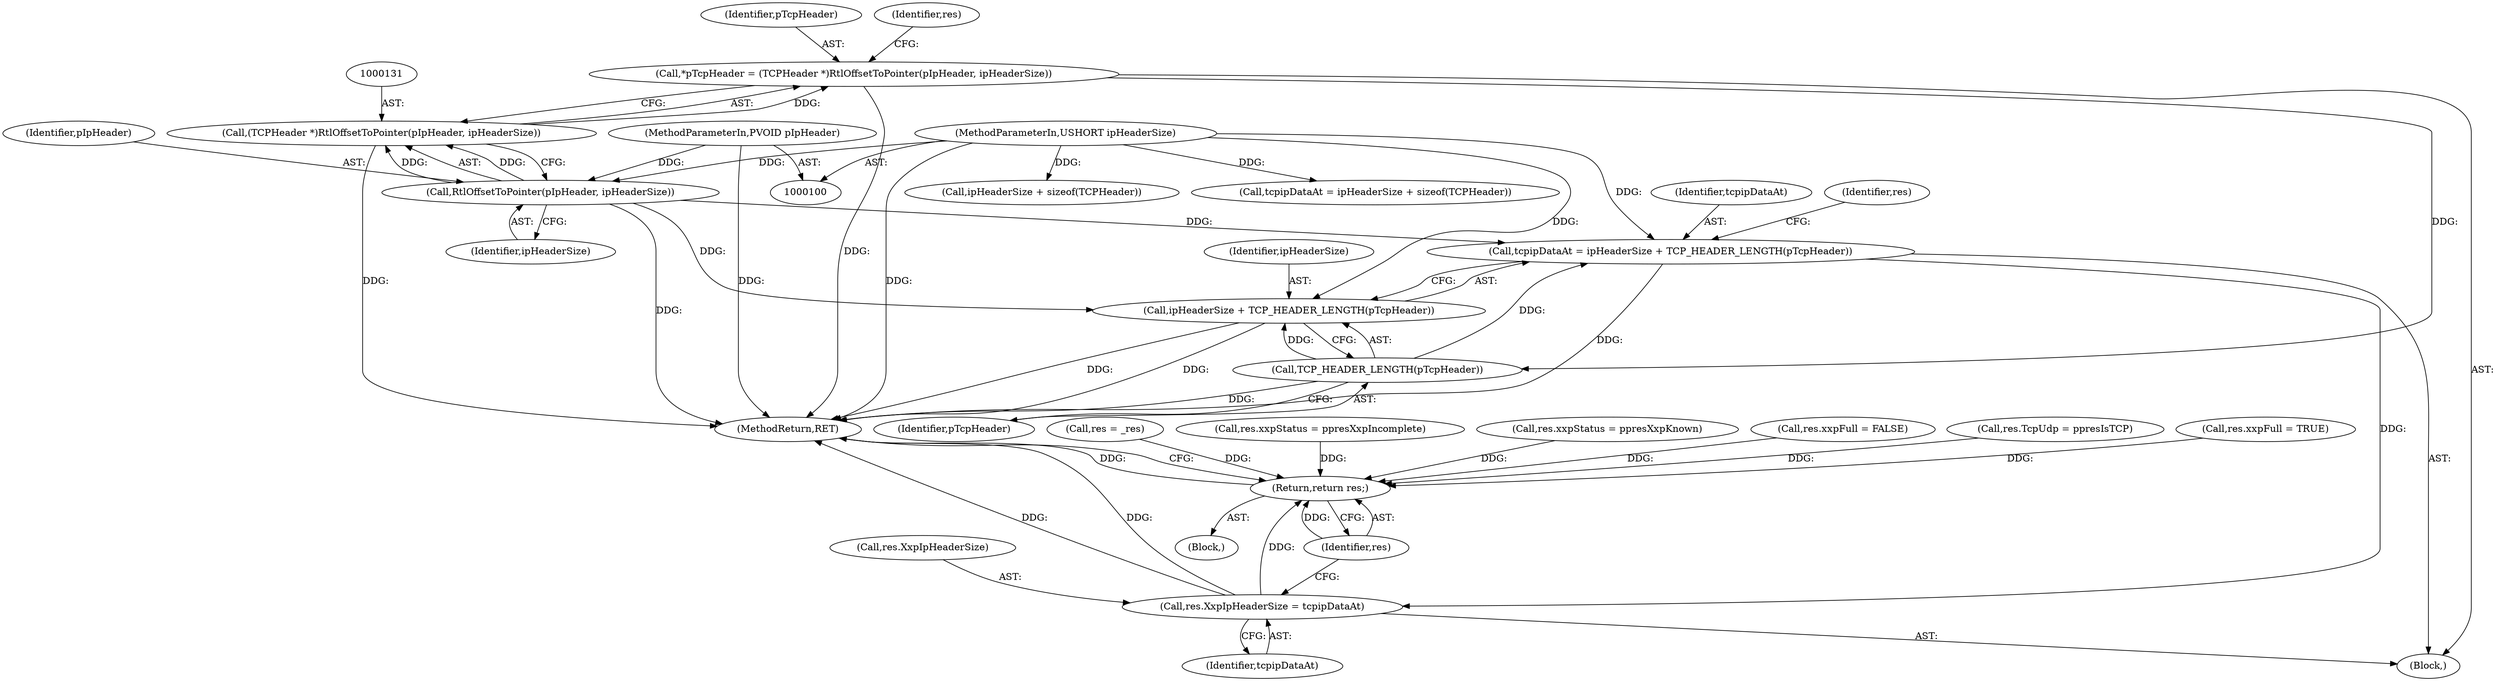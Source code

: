 digraph "0_kvm-guest-drivers-windows_fbfa4d1083ea84c5429992ca3e996d7d4fbc8238_1@pointer" {
"1000128" [label="(Call,*pTcpHeader = (TCPHeader *)RtlOffsetToPointer(pIpHeader, ipHeaderSize))"];
"1000130" [label="(Call,(TCPHeader *)RtlOffsetToPointer(pIpHeader, ipHeaderSize))"];
"1000132" [label="(Call,RtlOffsetToPointer(pIpHeader, ipHeaderSize))"];
"1000102" [label="(MethodParameterIn,PVOID pIpHeader)"];
"1000104" [label="(MethodParameterIn,USHORT ipHeaderSize)"];
"1000149" [label="(Call,TCP_HEADER_LENGTH(pTcpHeader))"];
"1000145" [label="(Call,tcpipDataAt = ipHeaderSize + TCP_HEADER_LENGTH(pTcpHeader))"];
"1000151" [label="(Call,res.XxpIpHeaderSize = tcpipDataAt)"];
"1000175" [label="(Return,return res;)"];
"1000147" [label="(Call,ipHeaderSize + TCP_HEADER_LENGTH(pTcpHeader))"];
"1000175" [label="(Return,return res;)"];
"1000117" [label="(Call,res.TcpUdp = ppresIsTCP)"];
"1000105" [label="(Block,)"];
"1000140" [label="(Call,res.xxpFull = TRUE)"];
"1000153" [label="(Identifier,res)"];
"1000108" [label="(Call,res = _res)"];
"1000155" [label="(Identifier,tcpipDataAt)"];
"1000170" [label="(Call,res.xxpStatus = ppresXxpIncomplete)"];
"1000129" [label="(Identifier,pTcpHeader)"];
"1000176" [label="(Identifier,res)"];
"1000135" [label="(Call,res.xxpStatus = ppresXxpKnown)"];
"1000177" [label="(MethodReturn,RET)"];
"1000150" [label="(Identifier,pTcpHeader)"];
"1000113" [label="(Call,ipHeaderSize + sizeof(TCPHeader))"];
"1000151" [label="(Call,res.XxpIpHeaderSize = tcpipDataAt)"];
"1000147" [label="(Call,ipHeaderSize + TCP_HEADER_LENGTH(pTcpHeader))"];
"1000111" [label="(Call,tcpipDataAt = ipHeaderSize + sizeof(TCPHeader))"];
"1000165" [label="(Call,res.xxpFull = FALSE)"];
"1000133" [label="(Identifier,pIpHeader)"];
"1000134" [label="(Identifier,ipHeaderSize)"];
"1000149" [label="(Call,TCP_HEADER_LENGTH(pTcpHeader))"];
"1000145" [label="(Call,tcpipDataAt = ipHeaderSize + TCP_HEADER_LENGTH(pTcpHeader))"];
"1000104" [label="(MethodParameterIn,USHORT ipHeaderSize)"];
"1000128" [label="(Call,*pTcpHeader = (TCPHeader *)RtlOffsetToPointer(pIpHeader, ipHeaderSize))"];
"1000152" [label="(Call,res.XxpIpHeaderSize)"];
"1000126" [label="(Block,)"];
"1000102" [label="(MethodParameterIn,PVOID pIpHeader)"];
"1000132" [label="(Call,RtlOffsetToPointer(pIpHeader, ipHeaderSize))"];
"1000137" [label="(Identifier,res)"];
"1000148" [label="(Identifier,ipHeaderSize)"];
"1000146" [label="(Identifier,tcpipDataAt)"];
"1000130" [label="(Call,(TCPHeader *)RtlOffsetToPointer(pIpHeader, ipHeaderSize))"];
"1000128" -> "1000126"  [label="AST: "];
"1000128" -> "1000130"  [label="CFG: "];
"1000129" -> "1000128"  [label="AST: "];
"1000130" -> "1000128"  [label="AST: "];
"1000137" -> "1000128"  [label="CFG: "];
"1000128" -> "1000177"  [label="DDG: "];
"1000130" -> "1000128"  [label="DDG: "];
"1000128" -> "1000149"  [label="DDG: "];
"1000130" -> "1000132"  [label="CFG: "];
"1000131" -> "1000130"  [label="AST: "];
"1000132" -> "1000130"  [label="AST: "];
"1000130" -> "1000177"  [label="DDG: "];
"1000132" -> "1000130"  [label="DDG: "];
"1000132" -> "1000130"  [label="DDG: "];
"1000132" -> "1000134"  [label="CFG: "];
"1000133" -> "1000132"  [label="AST: "];
"1000134" -> "1000132"  [label="AST: "];
"1000132" -> "1000177"  [label="DDG: "];
"1000102" -> "1000132"  [label="DDG: "];
"1000104" -> "1000132"  [label="DDG: "];
"1000132" -> "1000145"  [label="DDG: "];
"1000132" -> "1000147"  [label="DDG: "];
"1000102" -> "1000100"  [label="AST: "];
"1000102" -> "1000177"  [label="DDG: "];
"1000104" -> "1000100"  [label="AST: "];
"1000104" -> "1000177"  [label="DDG: "];
"1000104" -> "1000111"  [label="DDG: "];
"1000104" -> "1000113"  [label="DDG: "];
"1000104" -> "1000145"  [label="DDG: "];
"1000104" -> "1000147"  [label="DDG: "];
"1000149" -> "1000147"  [label="AST: "];
"1000149" -> "1000150"  [label="CFG: "];
"1000150" -> "1000149"  [label="AST: "];
"1000147" -> "1000149"  [label="CFG: "];
"1000149" -> "1000177"  [label="DDG: "];
"1000149" -> "1000145"  [label="DDG: "];
"1000149" -> "1000147"  [label="DDG: "];
"1000145" -> "1000126"  [label="AST: "];
"1000145" -> "1000147"  [label="CFG: "];
"1000146" -> "1000145"  [label="AST: "];
"1000147" -> "1000145"  [label="AST: "];
"1000153" -> "1000145"  [label="CFG: "];
"1000145" -> "1000177"  [label="DDG: "];
"1000145" -> "1000151"  [label="DDG: "];
"1000151" -> "1000126"  [label="AST: "];
"1000151" -> "1000155"  [label="CFG: "];
"1000152" -> "1000151"  [label="AST: "];
"1000155" -> "1000151"  [label="AST: "];
"1000176" -> "1000151"  [label="CFG: "];
"1000151" -> "1000177"  [label="DDG: "];
"1000151" -> "1000177"  [label="DDG: "];
"1000151" -> "1000175"  [label="DDG: "];
"1000175" -> "1000105"  [label="AST: "];
"1000175" -> "1000176"  [label="CFG: "];
"1000176" -> "1000175"  [label="AST: "];
"1000177" -> "1000175"  [label="CFG: "];
"1000175" -> "1000177"  [label="DDG: "];
"1000176" -> "1000175"  [label="DDG: "];
"1000140" -> "1000175"  [label="DDG: "];
"1000117" -> "1000175"  [label="DDG: "];
"1000108" -> "1000175"  [label="DDG: "];
"1000165" -> "1000175"  [label="DDG: "];
"1000135" -> "1000175"  [label="DDG: "];
"1000170" -> "1000175"  [label="DDG: "];
"1000148" -> "1000147"  [label="AST: "];
"1000147" -> "1000177"  [label="DDG: "];
"1000147" -> "1000177"  [label="DDG: "];
}
